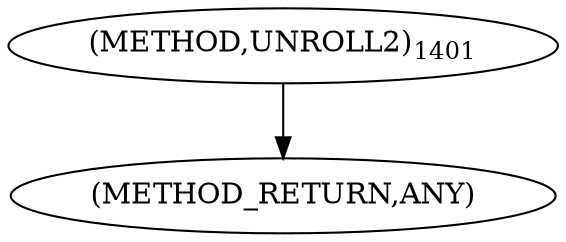 digraph "UNROLL2" {  
"100649" [label = <(METHOD,UNROLL2)<SUB>1401</SUB>> ]
"100651" [label = <(METHOD_RETURN,ANY)> ]
  "100649" -> "100651" 
}

